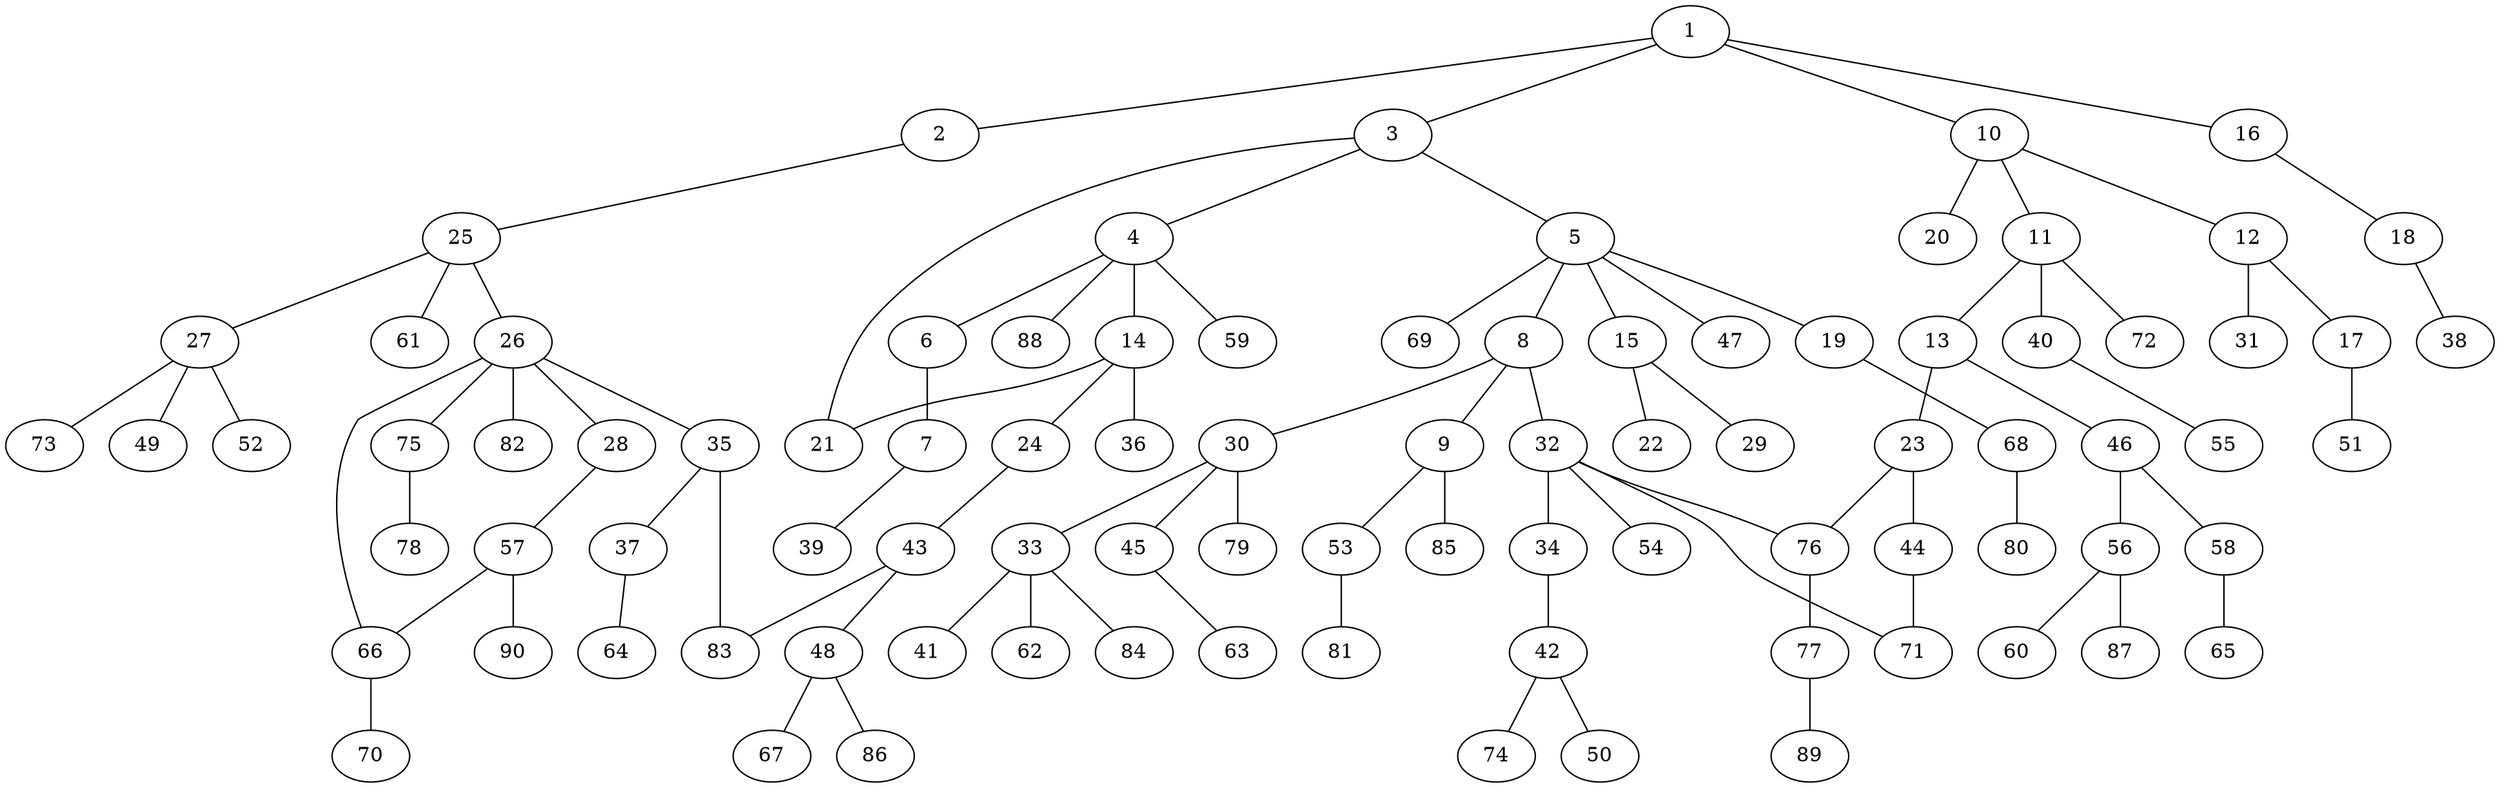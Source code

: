 graph graphname {1--2
1--3
1--10
1--16
2--25
3--4
3--5
3--21
4--6
4--14
4--59
4--88
5--8
5--15
5--19
5--47
5--69
6--7
7--39
8--9
8--30
8--32
9--53
9--85
10--11
10--12
10--20
11--13
11--40
11--72
12--17
12--31
13--23
13--46
14--21
14--24
14--36
15--22
15--29
16--18
17--51
18--38
19--68
23--44
23--76
24--43
25--26
25--27
25--61
26--28
26--35
26--66
26--75
26--82
27--49
27--52
27--73
28--57
30--33
30--45
30--79
32--34
32--54
32--71
32--76
33--41
33--62
33--84
34--42
35--37
35--83
37--64
40--55
42--50
42--74
43--48
43--83
44--71
45--63
46--56
46--58
48--67
48--86
53--81
56--60
56--87
57--66
57--90
58--65
66--70
68--80
75--78
76--77
77--89
}
